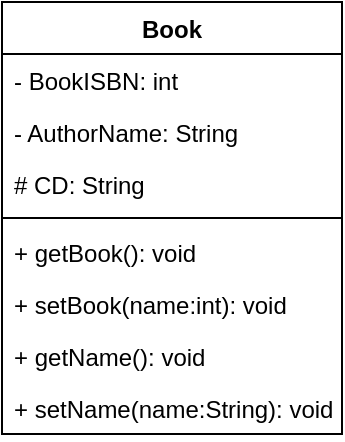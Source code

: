 <mxfile version="13.8.0" type="github">
  <diagram id="C5RBs43oDa-KdzZeNtuy" name="Page-1">
    <mxGraphModel dx="868" dy="482" grid="1" gridSize="10" guides="1" tooltips="1" connect="1" arrows="1" fold="1" page="1" pageScale="1" pageWidth="827" pageHeight="1169" math="0" shadow="0">
      <root>
        <mxCell id="WIyWlLk6GJQsqaUBKTNV-0" />
        <mxCell id="WIyWlLk6GJQsqaUBKTNV-1" parent="WIyWlLk6GJQsqaUBKTNV-0" />
        <mxCell id="qiix2HcVB3dRXF58gU7z-0" value="Book" style="swimlane;fontStyle=1;align=center;verticalAlign=top;childLayout=stackLayout;horizontal=1;startSize=26;horizontalStack=0;resizeParent=1;resizeParentMax=0;resizeLast=0;collapsible=1;marginBottom=0;" parent="WIyWlLk6GJQsqaUBKTNV-1" vertex="1">
          <mxGeometry x="310" y="80" width="170" height="216" as="geometry" />
        </mxCell>
        <mxCell id="qiix2HcVB3dRXF58gU7z-1" value="- BookISBN: int" style="text;strokeColor=none;fillColor=none;align=left;verticalAlign=top;spacingLeft=4;spacingRight=4;overflow=hidden;rotatable=0;points=[[0,0.5],[1,0.5]];portConstraint=eastwest;" parent="qiix2HcVB3dRXF58gU7z-0" vertex="1">
          <mxGeometry y="26" width="170" height="26" as="geometry" />
        </mxCell>
        <mxCell id="qiix2HcVB3dRXF58gU7z-4" value="- AuthorName: String" style="text;strokeColor=none;fillColor=none;align=left;verticalAlign=top;spacingLeft=4;spacingRight=4;overflow=hidden;rotatable=0;points=[[0,0.5],[1,0.5]];portConstraint=eastwest;" parent="qiix2HcVB3dRXF58gU7z-0" vertex="1">
          <mxGeometry y="52" width="170" height="26" as="geometry" />
        </mxCell>
        <mxCell id="qiix2HcVB3dRXF58gU7z-3" value="# CD: String" style="text;strokeColor=none;fillColor=none;align=left;verticalAlign=top;spacingLeft=4;spacingRight=4;overflow=hidden;rotatable=0;points=[[0,0.5],[1,0.5]];portConstraint=eastwest;" parent="qiix2HcVB3dRXF58gU7z-0" vertex="1">
          <mxGeometry y="78" width="170" height="26" as="geometry" />
        </mxCell>
        <mxCell id="qiix2HcVB3dRXF58gU7z-2" value="" style="line;strokeWidth=1;fillColor=none;align=left;verticalAlign=middle;spacingTop=-1;spacingLeft=3;spacingRight=3;rotatable=0;labelPosition=right;points=[];portConstraint=eastwest;" parent="qiix2HcVB3dRXF58gU7z-0" vertex="1">
          <mxGeometry y="104" width="170" height="8" as="geometry" />
        </mxCell>
        <mxCell id="qiix2HcVB3dRXF58gU7z-5" value="+ getBook(): void" style="text;strokeColor=none;fillColor=none;align=left;verticalAlign=top;spacingLeft=4;spacingRight=4;overflow=hidden;rotatable=0;points=[[0,0.5],[1,0.5]];portConstraint=eastwest;" parent="qiix2HcVB3dRXF58gU7z-0" vertex="1">
          <mxGeometry y="112" width="170" height="26" as="geometry" />
        </mxCell>
        <mxCell id="qiix2HcVB3dRXF58gU7z-6" value="+ setBook(name:int): void" style="text;strokeColor=none;fillColor=none;align=left;verticalAlign=top;spacingLeft=4;spacingRight=4;overflow=hidden;rotatable=0;points=[[0,0.5],[1,0.5]];portConstraint=eastwest;" parent="qiix2HcVB3dRXF58gU7z-0" vertex="1">
          <mxGeometry y="138" width="170" height="26" as="geometry" />
        </mxCell>
        <mxCell id="YslyW-y853RCCCRseedH-0" value="+ getName(): void" style="text;strokeColor=none;fillColor=none;align=left;verticalAlign=top;spacingLeft=4;spacingRight=4;overflow=hidden;rotatable=0;points=[[0,0.5],[1,0.5]];portConstraint=eastwest;" vertex="1" parent="qiix2HcVB3dRXF58gU7z-0">
          <mxGeometry y="164" width="170" height="26" as="geometry" />
        </mxCell>
        <mxCell id="YslyW-y853RCCCRseedH-1" value="+ setName(name:String): void" style="text;strokeColor=none;fillColor=none;align=left;verticalAlign=top;spacingLeft=4;spacingRight=4;overflow=hidden;rotatable=0;points=[[0,0.5],[1,0.5]];portConstraint=eastwest;" vertex="1" parent="qiix2HcVB3dRXF58gU7z-0">
          <mxGeometry y="190" width="170" height="26" as="geometry" />
        </mxCell>
      </root>
    </mxGraphModel>
  </diagram>
</mxfile>
